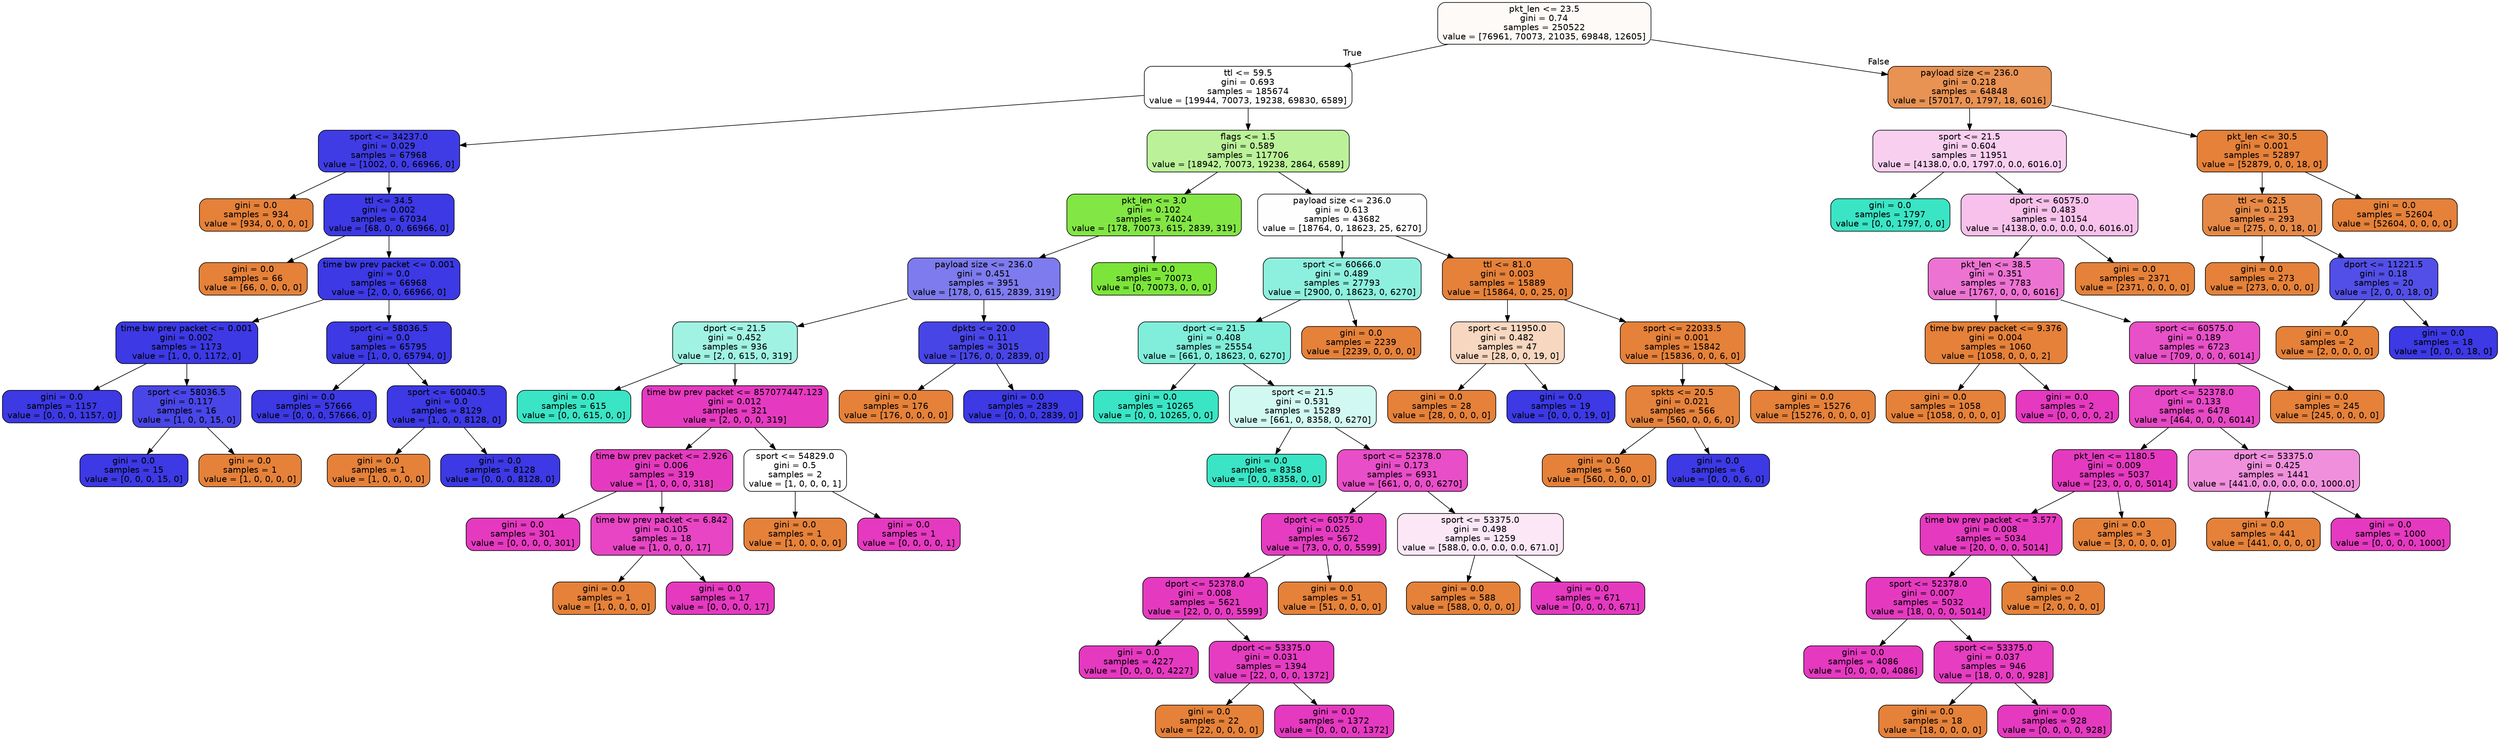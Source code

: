 digraph Tree {
node [shape=box, style="filled, rounded", color="black", fontname="helvetica"] ;
edge [fontname="helvetica"] ;
0 [label="pkt_len <= 23.5\ngini = 0.74\nsamples = 250522\nvalue = [76961, 70073, 21035, 69848, 12605]", fillcolor="#fefaf7"] ;
1 [label="ttl <= 59.5\ngini = 0.693\nsamples = 185674\nvalue = [19944, 70073, 19238, 69830, 6589]", fillcolor="#ffffff"] ;
0 -> 1 [labeldistance=2.5, labelangle=45, headlabel="True"] ;
2 [label="sport <= 34237.0\ngini = 0.029\nsamples = 67968\nvalue = [1002, 0, 0, 66966, 0]", fillcolor="#3f3ce5"] ;
1 -> 2 ;
3 [label="gini = 0.0\nsamples = 934\nvalue = [934, 0, 0, 0, 0]", fillcolor="#e58139"] ;
2 -> 3 ;
4 [label="ttl <= 34.5\ngini = 0.002\nsamples = 67034\nvalue = [68, 0, 0, 66966, 0]", fillcolor="#3c39e5"] ;
2 -> 4 ;
5 [label="gini = 0.0\nsamples = 66\nvalue = [66, 0, 0, 0, 0]", fillcolor="#e58139"] ;
4 -> 5 ;
6 [label="time bw prev packet <= 0.001\ngini = 0.0\nsamples = 66968\nvalue = [2, 0, 0, 66966, 0]", fillcolor="#3c39e5"] ;
4 -> 6 ;
7 [label="time bw prev packet <= 0.001\ngini = 0.002\nsamples = 1173\nvalue = [1, 0, 0, 1172, 0]", fillcolor="#3c39e5"] ;
6 -> 7 ;
8 [label="gini = 0.0\nsamples = 1157\nvalue = [0, 0, 0, 1157, 0]", fillcolor="#3c39e5"] ;
7 -> 8 ;
9 [label="sport <= 58036.5\ngini = 0.117\nsamples = 16\nvalue = [1, 0, 0, 15, 0]", fillcolor="#4946e7"] ;
7 -> 9 ;
10 [label="gini = 0.0\nsamples = 15\nvalue = [0, 0, 0, 15, 0]", fillcolor="#3c39e5"] ;
9 -> 10 ;
11 [label="gini = 0.0\nsamples = 1\nvalue = [1, 0, 0, 0, 0]", fillcolor="#e58139"] ;
9 -> 11 ;
12 [label="sport <= 58036.5\ngini = 0.0\nsamples = 65795\nvalue = [1, 0, 0, 65794, 0]", fillcolor="#3c39e5"] ;
6 -> 12 ;
13 [label="gini = 0.0\nsamples = 57666\nvalue = [0, 0, 0, 57666, 0]", fillcolor="#3c39e5"] ;
12 -> 13 ;
14 [label="sport <= 60040.5\ngini = 0.0\nsamples = 8129\nvalue = [1, 0, 0, 8128, 0]", fillcolor="#3c39e5"] ;
12 -> 14 ;
15 [label="gini = 0.0\nsamples = 1\nvalue = [1, 0, 0, 0, 0]", fillcolor="#e58139"] ;
14 -> 15 ;
16 [label="gini = 0.0\nsamples = 8128\nvalue = [0, 0, 0, 8128, 0]", fillcolor="#3c39e5"] ;
14 -> 16 ;
17 [label="flags <= 1.5\ngini = 0.589\nsamples = 117706\nvalue = [18942, 70073, 19238, 2864, 6589]", fillcolor="#bbf299"] ;
1 -> 17 ;
18 [label="pkt_len <= 3.0\ngini = 0.102\nsamples = 74024\nvalue = [178, 70073, 615, 2839, 319]", fillcolor="#82e644"] ;
17 -> 18 ;
19 [label="payload size <= 236.0\ngini = 0.451\nsamples = 3951\nvalue = [178, 0, 615, 2839, 319]", fillcolor="#7d7bee"] ;
18 -> 19 ;
20 [label="dport <= 21.5\ngini = 0.452\nsamples = 936\nvalue = [2, 0, 615, 0, 319]", fillcolor="#a0f3e3"] ;
19 -> 20 ;
21 [label="gini = 0.0\nsamples = 615\nvalue = [0, 0, 615, 0, 0]", fillcolor="#39e5c5"] ;
20 -> 21 ;
22 [label="time bw prev packet <= 857077447.123\ngini = 0.012\nsamples = 321\nvalue = [2, 0, 0, 0, 319]", fillcolor="#e53ac0"] ;
20 -> 22 ;
23 [label="time bw prev packet <= 2.926\ngini = 0.006\nsamples = 319\nvalue = [1, 0, 0, 0, 318]", fillcolor="#e53ac0"] ;
22 -> 23 ;
24 [label="gini = 0.0\nsamples = 301\nvalue = [0, 0, 0, 0, 301]", fillcolor="#e539c0"] ;
23 -> 24 ;
25 [label="time bw prev packet <= 6.842\ngini = 0.105\nsamples = 18\nvalue = [1, 0, 0, 0, 17]", fillcolor="#e745c4"] ;
23 -> 25 ;
26 [label="gini = 0.0\nsamples = 1\nvalue = [1, 0, 0, 0, 0]", fillcolor="#e58139"] ;
25 -> 26 ;
27 [label="gini = 0.0\nsamples = 17\nvalue = [0, 0, 0, 0, 17]", fillcolor="#e539c0"] ;
25 -> 27 ;
28 [label="sport <= 54829.0\ngini = 0.5\nsamples = 2\nvalue = [1, 0, 0, 0, 1]", fillcolor="#ffffff"] ;
22 -> 28 ;
29 [label="gini = 0.0\nsamples = 1\nvalue = [1, 0, 0, 0, 0]", fillcolor="#e58139"] ;
28 -> 29 ;
30 [label="gini = 0.0\nsamples = 1\nvalue = [0, 0, 0, 0, 1]", fillcolor="#e539c0"] ;
28 -> 30 ;
31 [label="dpkts <= 20.0\ngini = 0.11\nsamples = 3015\nvalue = [176, 0, 0, 2839, 0]", fillcolor="#4845e7"] ;
19 -> 31 ;
32 [label="gini = 0.0\nsamples = 176\nvalue = [176, 0, 0, 0, 0]", fillcolor="#e58139"] ;
31 -> 32 ;
33 [label="gini = 0.0\nsamples = 2839\nvalue = [0, 0, 0, 2839, 0]", fillcolor="#3c39e5"] ;
31 -> 33 ;
34 [label="gini = 0.0\nsamples = 70073\nvalue = [0, 70073, 0, 0, 0]", fillcolor="#7be539"] ;
18 -> 34 ;
35 [label="payload size <= 236.0\ngini = 0.613\nsamples = 43682\nvalue = [18764, 0, 18623, 25, 6270]", fillcolor="#fffefe"] ;
17 -> 35 ;
36 [label="sport <= 60666.0\ngini = 0.489\nsamples = 27793\nvalue = [2900, 0, 18623, 0, 6270]", fillcolor="#8df0de"] ;
35 -> 36 ;
37 [label="dport <= 21.5\ngini = 0.408\nsamples = 25554\nvalue = [661, 0, 18623, 0, 6270]", fillcolor="#80eeda"] ;
36 -> 37 ;
38 [label="gini = 0.0\nsamples = 10265\nvalue = [0, 0, 10265, 0, 0]", fillcolor="#39e5c5"] ;
37 -> 38 ;
39 [label="sport <= 21.5\ngini = 0.531\nsamples = 15289\nvalue = [661, 0, 8358, 0, 6270]", fillcolor="#d1f9f2"] ;
37 -> 39 ;
40 [label="gini = 0.0\nsamples = 8358\nvalue = [0, 0, 8358, 0, 0]", fillcolor="#39e5c5"] ;
39 -> 40 ;
41 [label="sport <= 52378.0\ngini = 0.173\nsamples = 6931\nvalue = [661, 0, 0, 0, 6270]", fillcolor="#e84ec7"] ;
39 -> 41 ;
42 [label="dport <= 60575.0\ngini = 0.025\nsamples = 5672\nvalue = [73, 0, 0, 0, 5599]", fillcolor="#e53cc1"] ;
41 -> 42 ;
43 [label="dport <= 52378.0\ngini = 0.008\nsamples = 5621\nvalue = [22, 0, 0, 0, 5599]", fillcolor="#e53ac0"] ;
42 -> 43 ;
44 [label="gini = 0.0\nsamples = 4227\nvalue = [0, 0, 0, 0, 4227]", fillcolor="#e539c0"] ;
43 -> 44 ;
45 [label="dport <= 53375.0\ngini = 0.031\nsamples = 1394\nvalue = [22, 0, 0, 0, 1372]", fillcolor="#e53cc1"] ;
43 -> 45 ;
46 [label="gini = 0.0\nsamples = 22\nvalue = [22, 0, 0, 0, 0]", fillcolor="#e58139"] ;
45 -> 46 ;
47 [label="gini = 0.0\nsamples = 1372\nvalue = [0, 0, 0, 0, 1372]", fillcolor="#e539c0"] ;
45 -> 47 ;
48 [label="gini = 0.0\nsamples = 51\nvalue = [51, 0, 0, 0, 0]", fillcolor="#e58139"] ;
42 -> 48 ;
49 [label="sport <= 53375.0\ngini = 0.498\nsamples = 1259\nvalue = [588.0, 0.0, 0.0, 0.0, 671.0]", fillcolor="#fce7f7"] ;
41 -> 49 ;
50 [label="gini = 0.0\nsamples = 588\nvalue = [588, 0, 0, 0, 0]", fillcolor="#e58139"] ;
49 -> 50 ;
51 [label="gini = 0.0\nsamples = 671\nvalue = [0, 0, 0, 0, 671]", fillcolor="#e539c0"] ;
49 -> 51 ;
52 [label="gini = 0.0\nsamples = 2239\nvalue = [2239, 0, 0, 0, 0]", fillcolor="#e58139"] ;
36 -> 52 ;
53 [label="ttl <= 81.0\ngini = 0.003\nsamples = 15889\nvalue = [15864, 0, 0, 25, 0]", fillcolor="#e58139"] ;
35 -> 53 ;
54 [label="sport <= 11950.0\ngini = 0.482\nsamples = 47\nvalue = [28, 0, 0, 19, 0]", fillcolor="#f7d7bf"] ;
53 -> 54 ;
55 [label="gini = 0.0\nsamples = 28\nvalue = [28, 0, 0, 0, 0]", fillcolor="#e58139"] ;
54 -> 55 ;
56 [label="gini = 0.0\nsamples = 19\nvalue = [0, 0, 0, 19, 0]", fillcolor="#3c39e5"] ;
54 -> 56 ;
57 [label="sport <= 22033.5\ngini = 0.001\nsamples = 15842\nvalue = [15836, 0, 0, 6, 0]", fillcolor="#e58139"] ;
53 -> 57 ;
58 [label="spkts <= 20.5\ngini = 0.021\nsamples = 566\nvalue = [560, 0, 0, 6, 0]", fillcolor="#e5823b"] ;
57 -> 58 ;
59 [label="gini = 0.0\nsamples = 560\nvalue = [560, 0, 0, 0, 0]", fillcolor="#e58139"] ;
58 -> 59 ;
60 [label="gini = 0.0\nsamples = 6\nvalue = [0, 0, 0, 6, 0]", fillcolor="#3c39e5"] ;
58 -> 60 ;
61 [label="gini = 0.0\nsamples = 15276\nvalue = [15276, 0, 0, 0, 0]", fillcolor="#e58139"] ;
57 -> 61 ;
62 [label="payload size <= 236.0\ngini = 0.218\nsamples = 64848\nvalue = [57017, 0, 1797, 18, 6016]", fillcolor="#e89253"] ;
0 -> 62 [labeldistance=2.5, labelangle=-45, headlabel="False"] ;
63 [label="sport <= 21.5\ngini = 0.604\nsamples = 11951\nvalue = [4138.0, 0.0, 1797.0, 0.0, 6016.0]", fillcolor="#f9cff0"] ;
62 -> 63 ;
64 [label="gini = 0.0\nsamples = 1797\nvalue = [0, 0, 1797, 0, 0]", fillcolor="#39e5c5"] ;
63 -> 64 ;
65 [label="dport <= 60575.0\ngini = 0.483\nsamples = 10154\nvalue = [4138.0, 0.0, 0.0, 0.0, 6016.0]", fillcolor="#f7c1eb"] ;
63 -> 65 ;
66 [label="pkt_len <= 38.5\ngini = 0.351\nsamples = 7783\nvalue = [1767, 0, 0, 0, 6016]", fillcolor="#ed73d3"] ;
65 -> 66 ;
67 [label="time bw prev packet <= 9.376\ngini = 0.004\nsamples = 1060\nvalue = [1058, 0, 0, 0, 2]", fillcolor="#e58139"] ;
66 -> 67 ;
68 [label="gini = 0.0\nsamples = 1058\nvalue = [1058, 0, 0, 0, 0]", fillcolor="#e58139"] ;
67 -> 68 ;
69 [label="gini = 0.0\nsamples = 2\nvalue = [0, 0, 0, 0, 2]", fillcolor="#e539c0"] ;
67 -> 69 ;
70 [label="sport <= 60575.0\ngini = 0.189\nsamples = 6723\nvalue = [709, 0, 0, 0, 6014]", fillcolor="#e850c7"] ;
66 -> 70 ;
71 [label="dport <= 52378.0\ngini = 0.133\nsamples = 6478\nvalue = [464, 0, 0, 0, 6014]", fillcolor="#e748c5"] ;
70 -> 71 ;
72 [label="pkt_len <= 1180.5\ngini = 0.009\nsamples = 5037\nvalue = [23, 0, 0, 0, 5014]", fillcolor="#e53ac0"] ;
71 -> 72 ;
73 [label="time bw prev packet <= 3.577\ngini = 0.008\nsamples = 5034\nvalue = [20, 0, 0, 0, 5014]", fillcolor="#e53ac0"] ;
72 -> 73 ;
74 [label="sport <= 52378.0\ngini = 0.007\nsamples = 5032\nvalue = [18, 0, 0, 0, 5014]", fillcolor="#e53ac0"] ;
73 -> 74 ;
75 [label="gini = 0.0\nsamples = 4086\nvalue = [0, 0, 0, 0, 4086]", fillcolor="#e539c0"] ;
74 -> 75 ;
76 [label="sport <= 53375.0\ngini = 0.037\nsamples = 946\nvalue = [18, 0, 0, 0, 928]", fillcolor="#e63dc1"] ;
74 -> 76 ;
77 [label="gini = 0.0\nsamples = 18\nvalue = [18, 0, 0, 0, 0]", fillcolor="#e58139"] ;
76 -> 77 ;
78 [label="gini = 0.0\nsamples = 928\nvalue = [0, 0, 0, 0, 928]", fillcolor="#e539c0"] ;
76 -> 78 ;
79 [label="gini = 0.0\nsamples = 2\nvalue = [2, 0, 0, 0, 0]", fillcolor="#e58139"] ;
73 -> 79 ;
80 [label="gini = 0.0\nsamples = 3\nvalue = [3, 0, 0, 0, 0]", fillcolor="#e58139"] ;
72 -> 80 ;
81 [label="dport <= 53375.0\ngini = 0.425\nsamples = 1441\nvalue = [441.0, 0.0, 0.0, 0.0, 1000.0]", fillcolor="#f090dc"] ;
71 -> 81 ;
82 [label="gini = 0.0\nsamples = 441\nvalue = [441, 0, 0, 0, 0]", fillcolor="#e58139"] ;
81 -> 82 ;
83 [label="gini = 0.0\nsamples = 1000\nvalue = [0, 0, 0, 0, 1000]", fillcolor="#e539c0"] ;
81 -> 83 ;
84 [label="gini = 0.0\nsamples = 245\nvalue = [245, 0, 0, 0, 0]", fillcolor="#e58139"] ;
70 -> 84 ;
85 [label="gini = 0.0\nsamples = 2371\nvalue = [2371, 0, 0, 0, 0]", fillcolor="#e58139"] ;
65 -> 85 ;
86 [label="pkt_len <= 30.5\ngini = 0.001\nsamples = 52897\nvalue = [52879, 0, 0, 18, 0]", fillcolor="#e58139"] ;
62 -> 86 ;
87 [label="ttl <= 62.5\ngini = 0.115\nsamples = 293\nvalue = [275, 0, 0, 18, 0]", fillcolor="#e78946"] ;
86 -> 87 ;
88 [label="gini = 0.0\nsamples = 273\nvalue = [273, 0, 0, 0, 0]", fillcolor="#e58139"] ;
87 -> 88 ;
89 [label="dport <= 11221.5\ngini = 0.18\nsamples = 20\nvalue = [2, 0, 0, 18, 0]", fillcolor="#524fe8"] ;
87 -> 89 ;
90 [label="gini = 0.0\nsamples = 2\nvalue = [2, 0, 0, 0, 0]", fillcolor="#e58139"] ;
89 -> 90 ;
91 [label="gini = 0.0\nsamples = 18\nvalue = [0, 0, 0, 18, 0]", fillcolor="#3c39e5"] ;
89 -> 91 ;
92 [label="gini = 0.0\nsamples = 52604\nvalue = [52604, 0, 0, 0, 0]", fillcolor="#e58139"] ;
86 -> 92 ;
}
